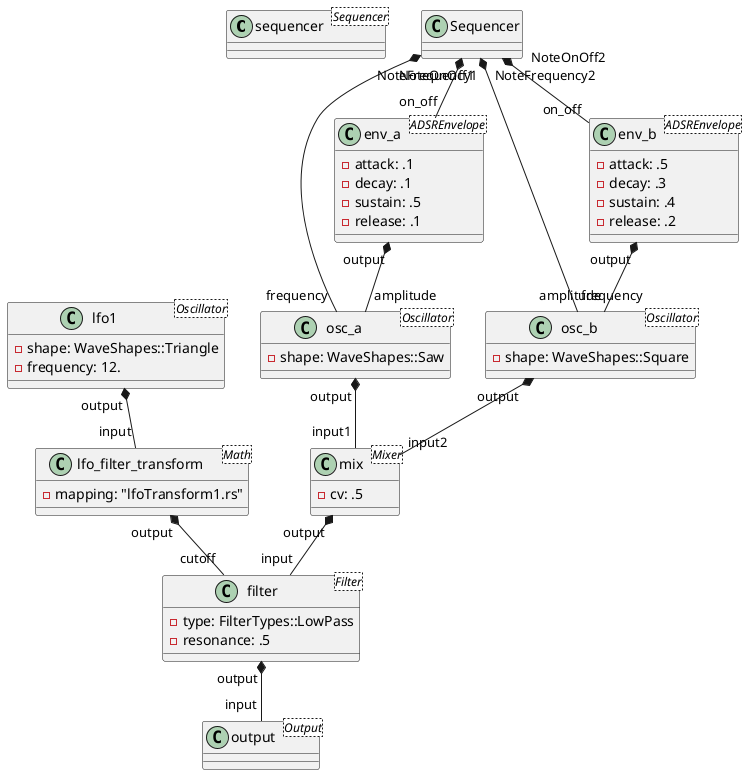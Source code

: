 @startuml simple

class sequencer <Sequencer> {
}

class osc_a <Oscillator> {
	- shape: WaveShapes::Saw
}

class osc_b <Oscillator> {
	- shape: WaveShapes::Square
}

class env_a <ADSREnvelope> {
	- attack: .1
	- decay: .1
	- sustain: .5
	- release: .1
}

class env_b <ADSREnvelope> {
	- attack: .5
	- decay: .3
	- sustain: .4
	- release: .2
}

class mix <Mixer> {
	- cv: .5
}

class output <Output> {
}

class lfo1 <Oscillator> {
	- shape: WaveShapes::Triangle
	- frequency: 12.
}

class filter <Filter> {
	- type: FilterTypes::LowPass
	- resonance: .5
}

class lfo_filter_transform <Math> {
	- mapping: "lfoTransform1.rs"
}

Sequencer "NoteOnOff1" *-- "on_off" env_a
Sequencer "NoteOnOff2" *-- "on_off" env_b
Sequencer "NoteFrequency1" *-- "frequency" osc_a
Sequencer "NoteFrequency2" *-- "frequency" osc_b

env_a "output" *-- "amplitude" osc_a
env_b "output" *-- "amplitude" osc_b
osc_a "output" *-- "input1" mix
osc_b "output" *-- "input2" mix
mix "output" *-- "input" filter

lfo1 "output" *-- "input" lfo_filter_transform
lfo_filter_transform "output" *-- "cutoff" filter
filter "output" *-- "input" output

@enduml
